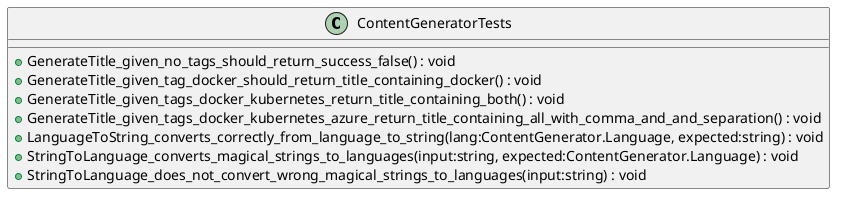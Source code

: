 @startuml
class ContentGeneratorTests {
    + GenerateTitle_given_no_tags_should_return_success_false() : void
    + GenerateTitle_given_tag_docker_should_return_title_containing_docker() : void
    + GenerateTitle_given_tags_docker_kubernetes_return_title_containing_both() : void
    + GenerateTitle_given_tags_docker_kubernetes_azure_return_title_containing_all_with_comma_and_and_separation() : void
    + LanguageToString_converts_correctly_from_language_to_string(lang:ContentGenerator.Language, expected:string) : void
    + StringToLanguage_converts_magical_strings_to_languages(input:string, expected:ContentGenerator.Language) : void
    + StringToLanguage_does_not_convert_wrong_magical_strings_to_languages(input:string) : void
}
@enduml

